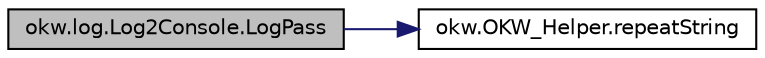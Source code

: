 digraph "okw.log.Log2Console.LogPass"
{
 // INTERACTIVE_SVG=YES
 // LATEX_PDF_SIZE
  edge [fontname="Helvetica",fontsize="10",labelfontname="Helvetica",labelfontsize="10"];
  node [fontname="Helvetica",fontsize="10",shape=record];
  rankdir="LR";
  Node109 [label="okw.log.Log2Console.LogPass",height=0.2,width=0.4,color="black", fillcolor="grey75", style="filled", fontcolor="black",tooltip="LogPass: Logs an error message to the result."];
  Node109 -> Node110 [color="midnightblue",fontsize="10",style="solid",fontname="Helvetica"];
  Node110 [label="okw.OKW_Helper.repeatString",height=0.2,width=0.4,color="black", fillcolor="white", style="filled",URL="$classokw_1_1_o_k_w___helper.html#ab5e676787808ed174e603c1e3bfcd176",tooltip=" "];
}
